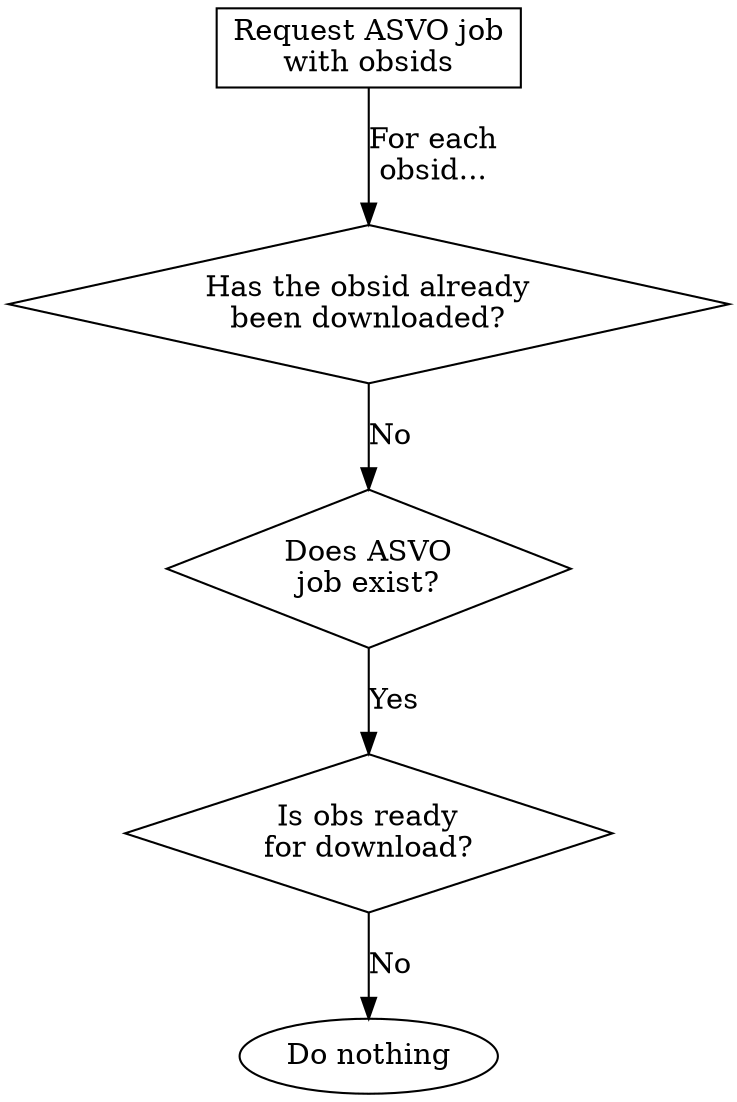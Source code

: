 digraph G {
    START [label="Request ASVO job\nwith obsids"; shape=rectangle]
    already_downloaded [label="Has the obsid already\nbeen downloaded?"; shape=diamond]
    asvo_job_exist [label="Does ASVO\njob exist?"; shape=diamond]
    asvo_job_ready [label="Is obs ready\nfor download?"; shape=diamond]
    do_nothing [label="Do nothing"]

    START -> already_downloaded [label="For each\nobsid..."]
    already_downloaded -> asvo_job_exist [label="No"]
    asvo_job_exist -> asvo_job_ready [label="Yes"]
    asvo_job_ready -> do_nothing [label="No"]
}
